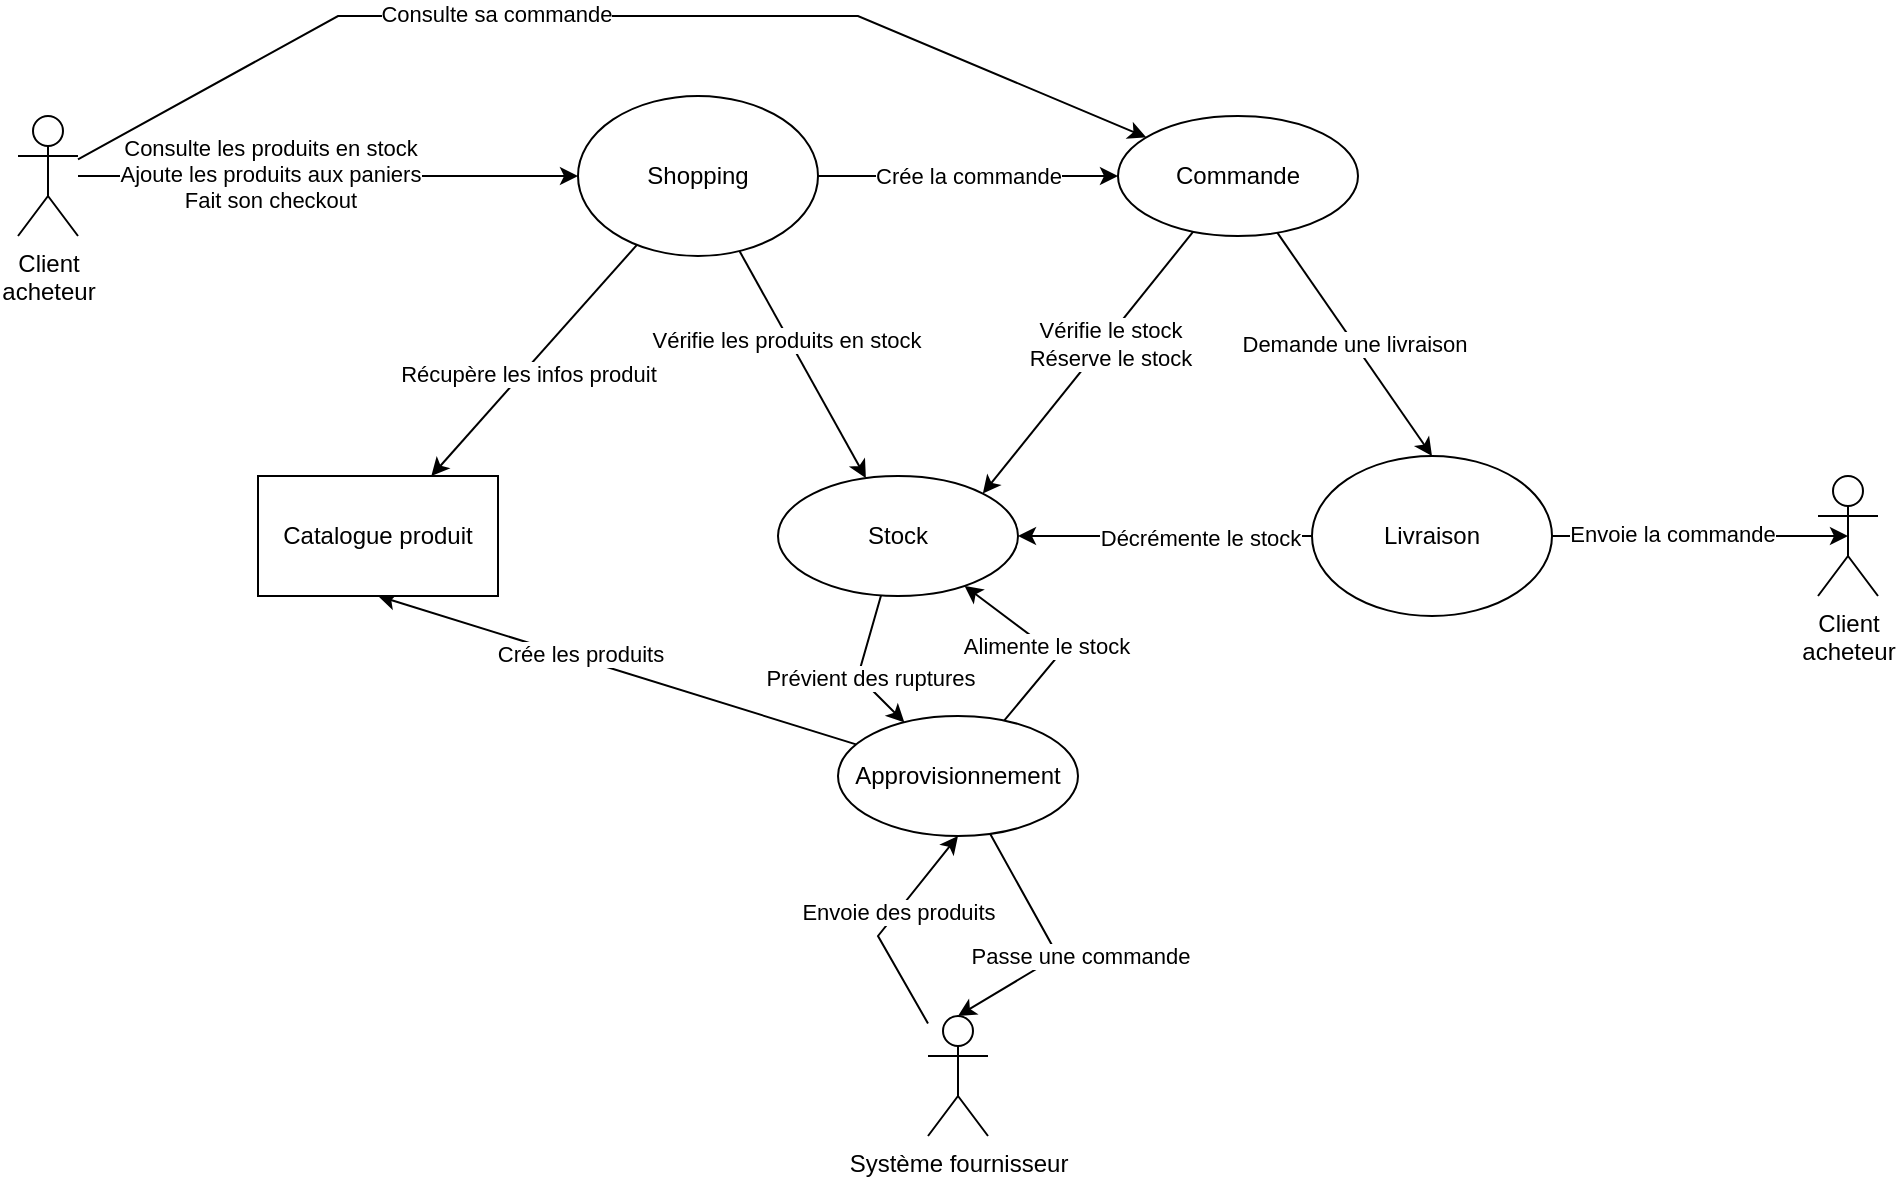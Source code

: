 <mxfile version="15.4.0" type="device"><diagram id="B7h6vN2h1a4rK415hBA-" name="Page-1"><mxGraphModel dx="1422" dy="822" grid="1" gridSize="10" guides="1" tooltips="1" connect="1" arrows="1" fold="1" page="1" pageScale="1" pageWidth="827" pageHeight="1169" math="0" shadow="0"><root><mxCell id="0"/><mxCell id="1" parent="0"/><mxCell id="aT_SYX0qX4V0OH7xdobf-3" style="edgeStyle=orthogonalEdgeStyle;rounded=0;orthogonalLoop=1;jettySize=auto;html=1;entryX=0;entryY=0.5;entryDx=0;entryDy=0;" edge="1" parent="1" source="aT_SYX0qX4V0OH7xdobf-1" target="aT_SYX0qX4V0OH7xdobf-2"><mxGeometry relative="1" as="geometry"/></mxCell><mxCell id="aT_SYX0qX4V0OH7xdobf-4" value="Consulte les produits en stock&lt;br&gt;Ajoute les produits aux paniers&lt;br&gt;Fait son checkout" style="edgeLabel;html=1;align=center;verticalAlign=middle;resizable=0;points=[];" vertex="1" connectable="0" parent="aT_SYX0qX4V0OH7xdobf-3"><mxGeometry x="-0.237" y="1" relative="1" as="geometry"><mxPoint as="offset"/></mxGeometry></mxCell><mxCell id="aT_SYX0qX4V0OH7xdobf-22" style="edgeStyle=none;rounded=0;orthogonalLoop=1;jettySize=auto;html=1;" edge="1" parent="1" source="aT_SYX0qX4V0OH7xdobf-1" target="aT_SYX0qX4V0OH7xdobf-5"><mxGeometry relative="1" as="geometry"><Array as="points"><mxPoint x="220" y="140"/><mxPoint x="480" y="140"/></Array></mxGeometry></mxCell><mxCell id="aT_SYX0qX4V0OH7xdobf-23" value="Consulte sa commande" style="edgeLabel;html=1;align=center;verticalAlign=middle;resizable=0;points=[];" vertex="1" connectable="0" parent="aT_SYX0qX4V0OH7xdobf-22"><mxGeometry x="-0.196" y="1" relative="1" as="geometry"><mxPoint as="offset"/></mxGeometry></mxCell><mxCell id="aT_SYX0qX4V0OH7xdobf-1" value="Client&lt;br&gt;acheteur" style="shape=umlActor;verticalLabelPosition=bottom;verticalAlign=top;html=1;outlineConnect=0;" vertex="1" parent="1"><mxGeometry x="60" y="190" width="30" height="60" as="geometry"/></mxCell><mxCell id="aT_SYX0qX4V0OH7xdobf-6" value="Crée la commande" style="edgeStyle=orthogonalEdgeStyle;rounded=0;orthogonalLoop=1;jettySize=auto;html=1;" edge="1" parent="1" source="aT_SYX0qX4V0OH7xdobf-2" target="aT_SYX0qX4V0OH7xdobf-5"><mxGeometry relative="1" as="geometry"/></mxCell><mxCell id="aT_SYX0qX4V0OH7xdobf-8" value="" style="rounded=0;orthogonalLoop=1;jettySize=auto;html=1;" edge="1" parent="1" source="aT_SYX0qX4V0OH7xdobf-2" target="aT_SYX0qX4V0OH7xdobf-7"><mxGeometry relative="1" as="geometry"/></mxCell><mxCell id="aT_SYX0qX4V0OH7xdobf-9" value="Vérifie les produits en stock" style="edgeLabel;html=1;align=center;verticalAlign=middle;resizable=0;points=[];" vertex="1" connectable="0" parent="aT_SYX0qX4V0OH7xdobf-8"><mxGeometry x="-0.231" y="-1" relative="1" as="geometry"><mxPoint as="offset"/></mxGeometry></mxCell><mxCell id="aT_SYX0qX4V0OH7xdobf-13" style="edgeStyle=none;rounded=0;orthogonalLoop=1;jettySize=auto;html=1;" edge="1" parent="1" source="aT_SYX0qX4V0OH7xdobf-2" target="aT_SYX0qX4V0OH7xdobf-12"><mxGeometry relative="1" as="geometry"/></mxCell><mxCell id="aT_SYX0qX4V0OH7xdobf-14" value="Récupère les infos produit" style="edgeLabel;html=1;align=center;verticalAlign=middle;resizable=0;points=[];" vertex="1" connectable="0" parent="aT_SYX0qX4V0OH7xdobf-13"><mxGeometry x="0.093" y="2" relative="1" as="geometry"><mxPoint as="offset"/></mxGeometry></mxCell><mxCell id="aT_SYX0qX4V0OH7xdobf-2" value="Shopping" style="ellipse;whiteSpace=wrap;html=1;" vertex="1" parent="1"><mxGeometry x="340" y="180" width="120" height="80" as="geometry"/></mxCell><mxCell id="aT_SYX0qX4V0OH7xdobf-18" style="edgeStyle=none;rounded=0;orthogonalLoop=1;jettySize=auto;html=1;entryX=1;entryY=0;entryDx=0;entryDy=0;" edge="1" parent="1" source="aT_SYX0qX4V0OH7xdobf-5" target="aT_SYX0qX4V0OH7xdobf-7"><mxGeometry relative="1" as="geometry"/></mxCell><mxCell id="aT_SYX0qX4V0OH7xdobf-19" value="Vérifie le stock&lt;br&gt;Réserve le stock" style="edgeLabel;html=1;align=center;verticalAlign=middle;resizable=0;points=[];" vertex="1" connectable="0" parent="aT_SYX0qX4V0OH7xdobf-18"><mxGeometry x="-0.169" y="2" relative="1" as="geometry"><mxPoint as="offset"/></mxGeometry></mxCell><mxCell id="aT_SYX0qX4V0OH7xdobf-29" value="Demande une livraison" style="edgeStyle=none;rounded=0;orthogonalLoop=1;jettySize=auto;html=1;entryX=0.5;entryY=0;entryDx=0;entryDy=0;" edge="1" parent="1" source="aT_SYX0qX4V0OH7xdobf-5" target="aT_SYX0qX4V0OH7xdobf-28"><mxGeometry relative="1" as="geometry"/></mxCell><mxCell id="aT_SYX0qX4V0OH7xdobf-5" value="Commande" style="ellipse;whiteSpace=wrap;html=1;" vertex="1" parent="1"><mxGeometry x="610" y="190" width="120" height="60" as="geometry"/></mxCell><mxCell id="aT_SYX0qX4V0OH7xdobf-20" style="edgeStyle=none;rounded=0;orthogonalLoop=1;jettySize=auto;html=1;" edge="1" parent="1" source="aT_SYX0qX4V0OH7xdobf-7" target="aT_SYX0qX4V0OH7xdobf-11"><mxGeometry relative="1" as="geometry"><Array as="points"><mxPoint x="480" y="470"/></Array></mxGeometry></mxCell><mxCell id="aT_SYX0qX4V0OH7xdobf-21" value="Prévient des ruptures" style="edgeLabel;html=1;align=center;verticalAlign=middle;resizable=0;points=[];" vertex="1" connectable="0" parent="aT_SYX0qX4V0OH7xdobf-20"><mxGeometry x="-0.212" y="2" relative="1" as="geometry"><mxPoint y="12" as="offset"/></mxGeometry></mxCell><mxCell id="aT_SYX0qX4V0OH7xdobf-7" value="Stock" style="ellipse;whiteSpace=wrap;html=1;" vertex="1" parent="1"><mxGeometry x="440" y="370" width="120" height="60" as="geometry"/></mxCell><mxCell id="aT_SYX0qX4V0OH7xdobf-15" value="Alimente le stock" style="edgeStyle=none;rounded=0;orthogonalLoop=1;jettySize=auto;html=1;" edge="1" parent="1" source="aT_SYX0qX4V0OH7xdobf-11" target="aT_SYX0qX4V0OH7xdobf-7"><mxGeometry relative="1" as="geometry"><Array as="points"><mxPoint x="580" y="460"/></Array></mxGeometry></mxCell><mxCell id="aT_SYX0qX4V0OH7xdobf-16" style="edgeStyle=none;rounded=0;orthogonalLoop=1;jettySize=auto;html=1;entryX=0.5;entryY=1;entryDx=0;entryDy=0;" edge="1" parent="1" source="aT_SYX0qX4V0OH7xdobf-11" target="aT_SYX0qX4V0OH7xdobf-12"><mxGeometry relative="1" as="geometry"/></mxCell><mxCell id="aT_SYX0qX4V0OH7xdobf-17" value="Crée les produits" style="edgeLabel;html=1;align=center;verticalAlign=middle;resizable=0;points=[];" vertex="1" connectable="0" parent="aT_SYX0qX4V0OH7xdobf-16"><mxGeometry x="0.161" y="-2" relative="1" as="geometry"><mxPoint as="offset"/></mxGeometry></mxCell><mxCell id="aT_SYX0qX4V0OH7xdobf-36" style="edgeStyle=none;rounded=0;orthogonalLoop=1;jettySize=auto;html=1;entryX=0.5;entryY=0;entryDx=0;entryDy=0;entryPerimeter=0;" edge="1" parent="1" source="aT_SYX0qX4V0OH7xdobf-11" target="aT_SYX0qX4V0OH7xdobf-24"><mxGeometry relative="1" as="geometry"><Array as="points"><mxPoint x="580" y="610"/></Array></mxGeometry></mxCell><mxCell id="aT_SYX0qX4V0OH7xdobf-37" value="Passe une commande" style="edgeLabel;html=1;align=center;verticalAlign=middle;resizable=0;points=[];" vertex="1" connectable="0" parent="aT_SYX0qX4V0OH7xdobf-36"><mxGeometry x="-0.126" relative="1" as="geometry"><mxPoint x="17" y="12" as="offset"/></mxGeometry></mxCell><mxCell id="aT_SYX0qX4V0OH7xdobf-11" value="Approvisionnement" style="ellipse;whiteSpace=wrap;html=1;" vertex="1" parent="1"><mxGeometry x="470" y="490" width="120" height="60" as="geometry"/></mxCell><mxCell id="aT_SYX0qX4V0OH7xdobf-12" value="Catalogue produit" style="rounded=0;whiteSpace=wrap;html=1;gradientColor=none;" vertex="1" parent="1"><mxGeometry x="180" y="370" width="120" height="60" as="geometry"/></mxCell><mxCell id="aT_SYX0qX4V0OH7xdobf-26" style="edgeStyle=none;rounded=0;orthogonalLoop=1;jettySize=auto;html=1;entryX=0.5;entryY=1;entryDx=0;entryDy=0;" edge="1" parent="1" source="aT_SYX0qX4V0OH7xdobf-24" target="aT_SYX0qX4V0OH7xdobf-11"><mxGeometry relative="1" as="geometry"><Array as="points"><mxPoint x="490" y="600"/></Array></mxGeometry></mxCell><mxCell id="aT_SYX0qX4V0OH7xdobf-35" value="Envoie des produits" style="edgeLabel;html=1;align=center;verticalAlign=middle;resizable=0;points=[];" vertex="1" connectable="0" parent="aT_SYX0qX4V0OH7xdobf-26"><mxGeometry x="0.154" relative="1" as="geometry"><mxPoint as="offset"/></mxGeometry></mxCell><mxCell id="aT_SYX0qX4V0OH7xdobf-24" value="Système fournisseur" style="shape=umlActor;verticalLabelPosition=bottom;verticalAlign=top;html=1;outlineConnect=0;gradientColor=none;" vertex="1" parent="1"><mxGeometry x="515" y="640" width="30" height="60" as="geometry"/></mxCell><mxCell id="aT_SYX0qX4V0OH7xdobf-30" style="edgeStyle=none;rounded=0;orthogonalLoop=1;jettySize=auto;html=1;entryX=1;entryY=0.5;entryDx=0;entryDy=0;" edge="1" parent="1" source="aT_SYX0qX4V0OH7xdobf-28" target="aT_SYX0qX4V0OH7xdobf-7"><mxGeometry relative="1" as="geometry"/></mxCell><mxCell id="aT_SYX0qX4V0OH7xdobf-31" value="Décrémente le stock" style="edgeLabel;html=1;align=center;verticalAlign=middle;resizable=0;points=[];" vertex="1" connectable="0" parent="aT_SYX0qX4V0OH7xdobf-30"><mxGeometry x="-0.233" y="1" relative="1" as="geometry"><mxPoint as="offset"/></mxGeometry></mxCell><mxCell id="aT_SYX0qX4V0OH7xdobf-33" style="edgeStyle=none;rounded=0;orthogonalLoop=1;jettySize=auto;html=1;entryX=0.5;entryY=0.5;entryDx=0;entryDy=0;entryPerimeter=0;" edge="1" parent="1" source="aT_SYX0qX4V0OH7xdobf-28" target="aT_SYX0qX4V0OH7xdobf-32"><mxGeometry relative="1" as="geometry"/></mxCell><mxCell id="aT_SYX0qX4V0OH7xdobf-34" value="Envoie la commande" style="edgeLabel;html=1;align=center;verticalAlign=middle;resizable=0;points=[];" vertex="1" connectable="0" parent="aT_SYX0qX4V0OH7xdobf-33"><mxGeometry x="-0.195" y="1" relative="1" as="geometry"><mxPoint as="offset"/></mxGeometry></mxCell><mxCell id="aT_SYX0qX4V0OH7xdobf-28" value="Livraison" style="ellipse;whiteSpace=wrap;html=1;gradientColor=none;" vertex="1" parent="1"><mxGeometry x="707" y="360" width="120" height="80" as="geometry"/></mxCell><mxCell id="aT_SYX0qX4V0OH7xdobf-32" value="Client&lt;br&gt;acheteur" style="shape=umlActor;verticalLabelPosition=bottom;verticalAlign=top;html=1;outlineConnect=0;" vertex="1" parent="1"><mxGeometry x="960" y="370" width="30" height="60" as="geometry"/></mxCell></root></mxGraphModel></diagram></mxfile>